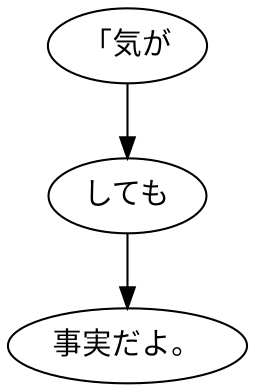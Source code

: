 digraph graph8376 {
	node0 [label="「気が"];
	node1 [label="しても"];
	node2 [label="事実だよ。"];
	node0 -> node1;
	node1 -> node2;
}
